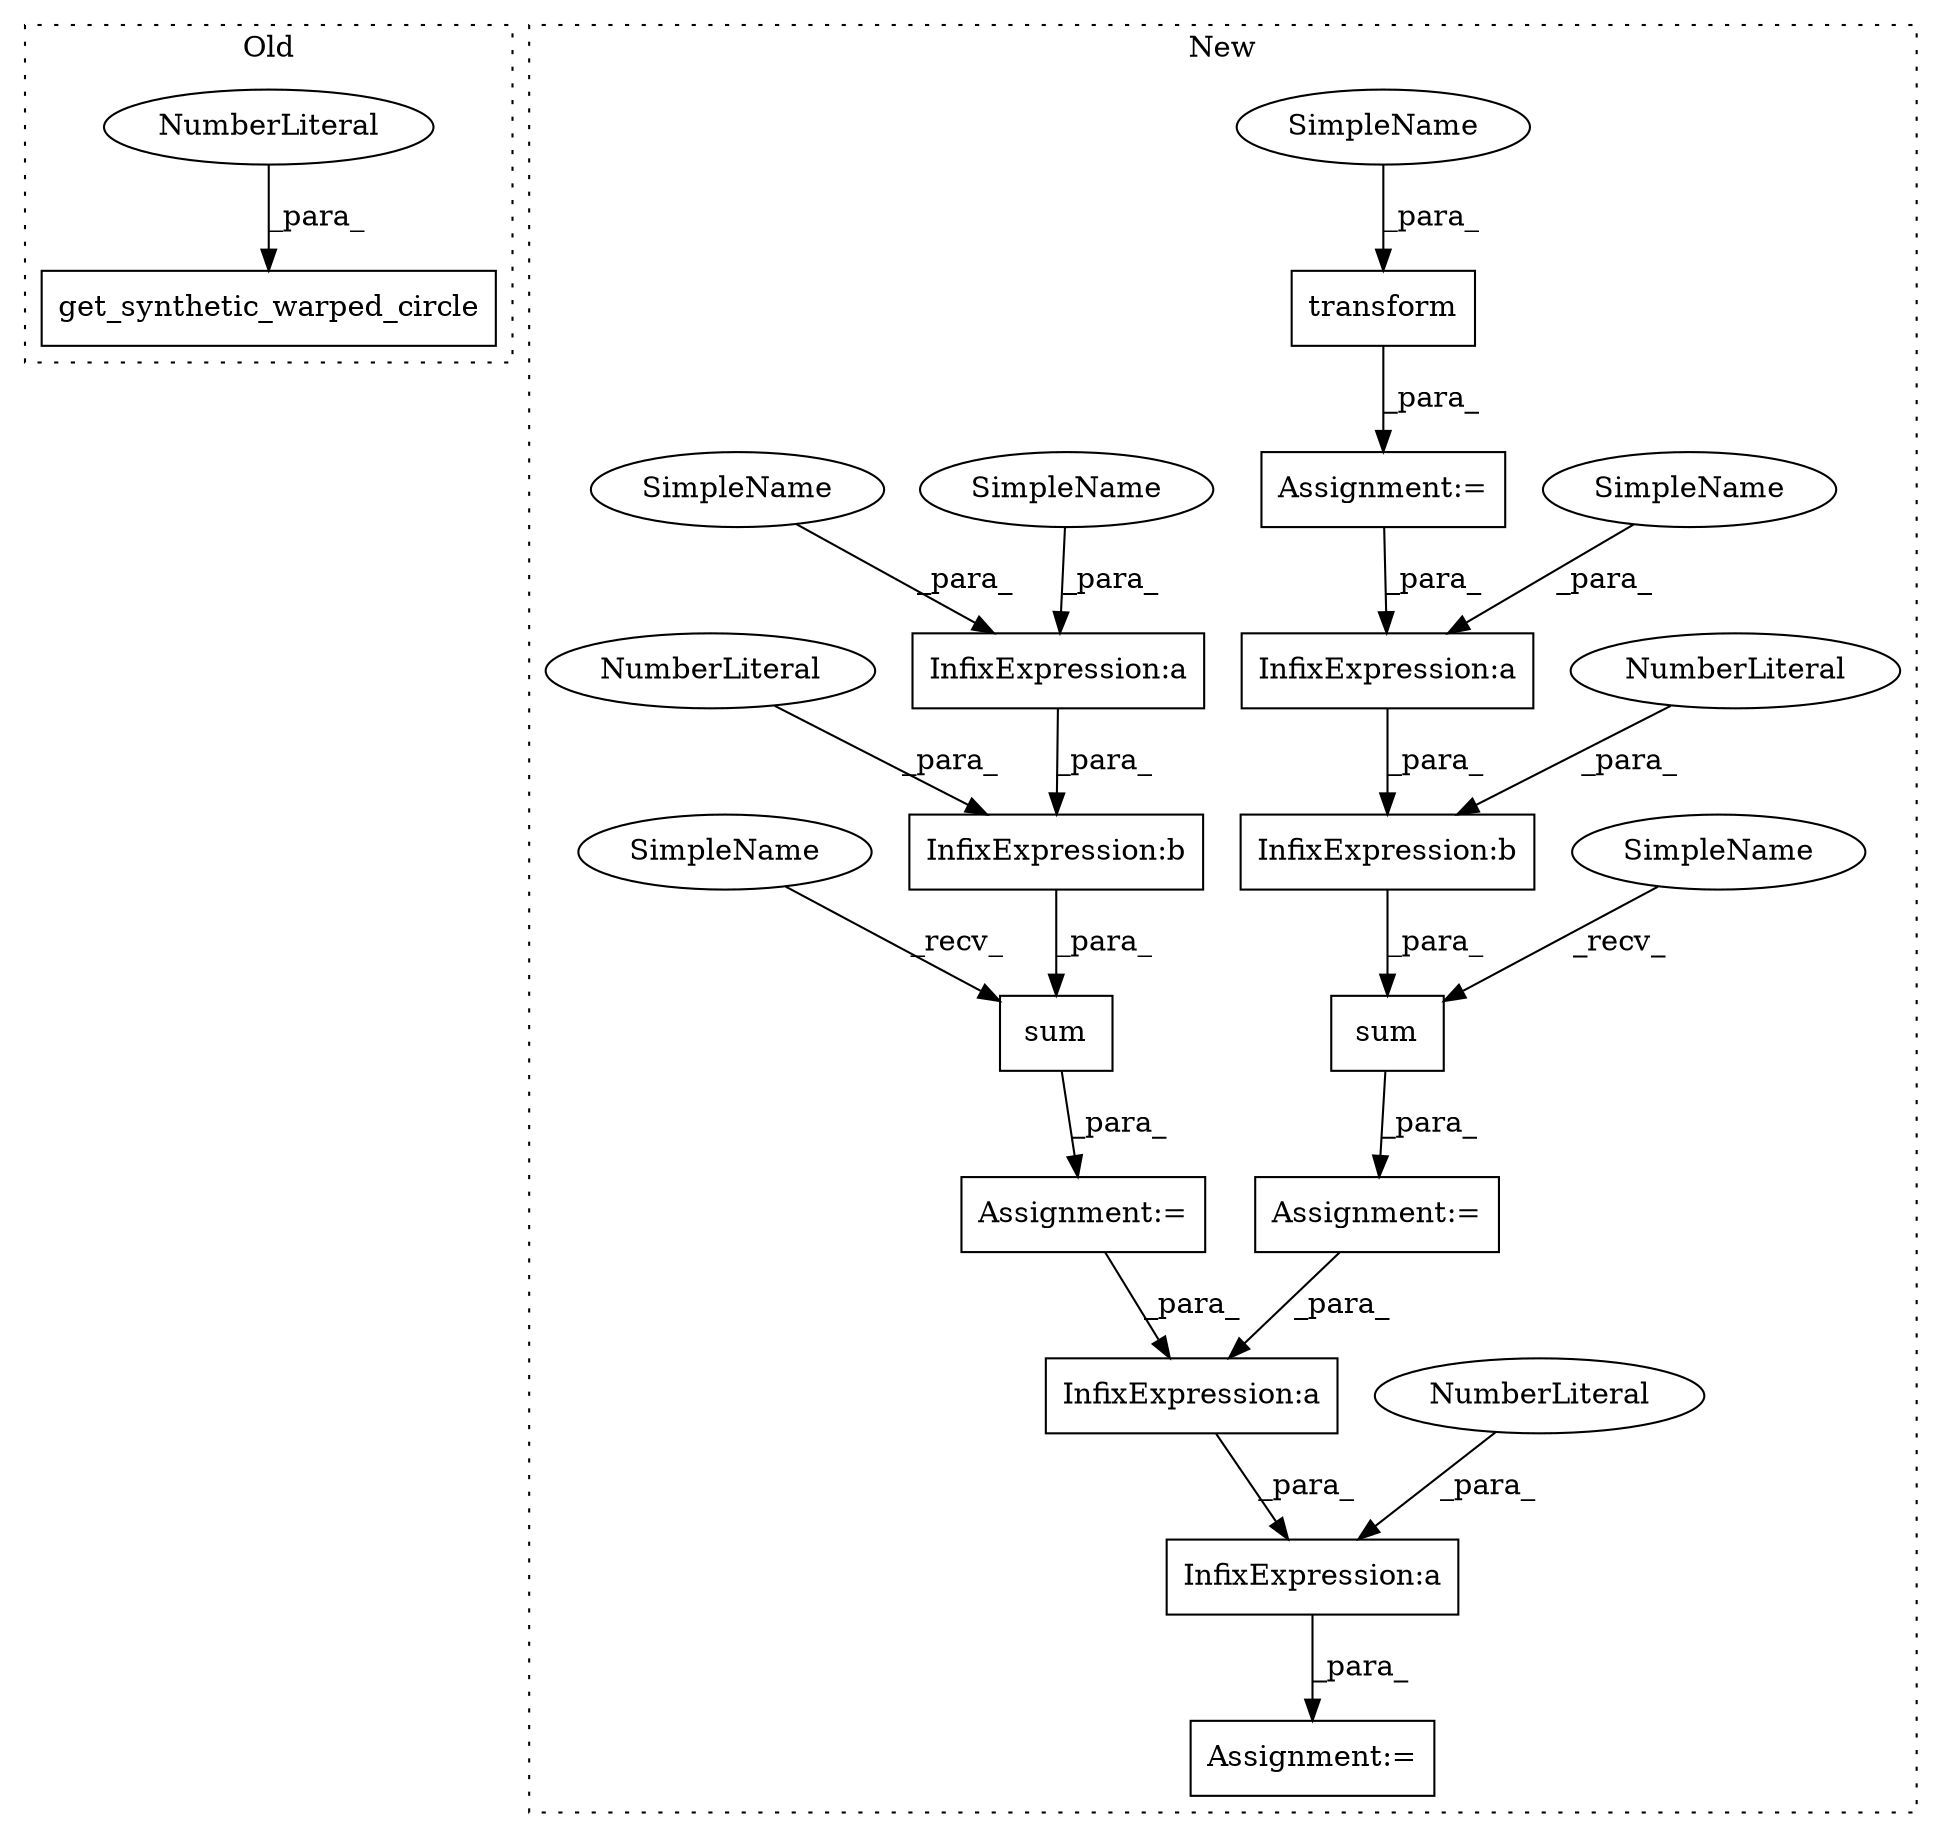 digraph G {
subgraph cluster0 {
1 [label="get_synthetic_warped_circle" a="32" s="22560,22589" l="28,1" shape="box"];
12 [label="NumberLiteral" a="34" s="22588" l="1" shape="ellipse"];
label = "Old";
style="dotted";
}
subgraph cluster1 {
2 [label="sum" a="32" s="23054,23079" l="4,1" shape="box"];
3 [label="InfixExpression:a" a="27" s="23065" l="3" shape="box"];
4 [label="InfixExpression:a" a="27" s="23114" l="3" shape="box"];
5 [label="InfixExpression:a" a="27" s="23014" l="3" shape="box"];
6 [label="InfixExpression:a" a="27" s="23098" l="3" shape="box"];
7 [label="transform" a="32" s="22958,22974" l="10,1" shape="box"];
8 [label="InfixExpression:b" a="27" s="23075" l="3" shape="box"];
9 [label="NumberLiteral" a="34" s="23095" l="3" shape="ellipse"];
10 [label="InfixExpression:b" a="27" s="23024" l="3" shape="box"];
11 [label="NumberLiteral" a="34" s="23078" l="1" shape="ellipse"];
13 [label="NumberLiteral" a="34" s="23027" l="1" shape="ellipse"];
14 [label="sum" a="32" s="23003,23028" l="4,1" shape="box"];
15 [label="Assignment:=" a="7" s="23093" l="1" shape="box"];
16 [label="Assignment:=" a="7" s="23047" l="1" shape="box"];
17 [label="Assignment:=" a="7" s="22949" l="1" shape="box"];
18 [label="Assignment:=" a="7" s="22996" l="1" shape="box"];
19 [label="SimpleName" a="42" s="23059" l="6" shape="ellipse"];
20 [label="SimpleName" a="42" s="23008" l="6" shape="ellipse"];
21 [label="SimpleName" a="42" s="23048" l="5" shape="ellipse"];
22 [label="SimpleName" a="42" s="22997" l="5" shape="ellipse"];
23 [label="SimpleName" a="42" s="22968" l="6" shape="ellipse"];
24 [label="SimpleName" a="42" s="23017" l="6" shape="ellipse"];
label = "New";
style="dotted";
}
2 -> 16 [label="_para_"];
3 -> 8 [label="_para_"];
4 -> 6 [label="_para_"];
5 -> 10 [label="_para_"];
6 -> 15 [label="_para_"];
7 -> 17 [label="_para_"];
8 -> 2 [label="_para_"];
9 -> 6 [label="_para_"];
10 -> 14 [label="_para_"];
11 -> 8 [label="_para_"];
12 -> 1 [label="_para_"];
13 -> 10 [label="_para_"];
14 -> 18 [label="_para_"];
16 -> 4 [label="_para_"];
17 -> 3 [label="_para_"];
18 -> 4 [label="_para_"];
19 -> 3 [label="_para_"];
20 -> 5 [label="_para_"];
21 -> 2 [label="_recv_"];
22 -> 14 [label="_recv_"];
23 -> 7 [label="_para_"];
24 -> 5 [label="_para_"];
}